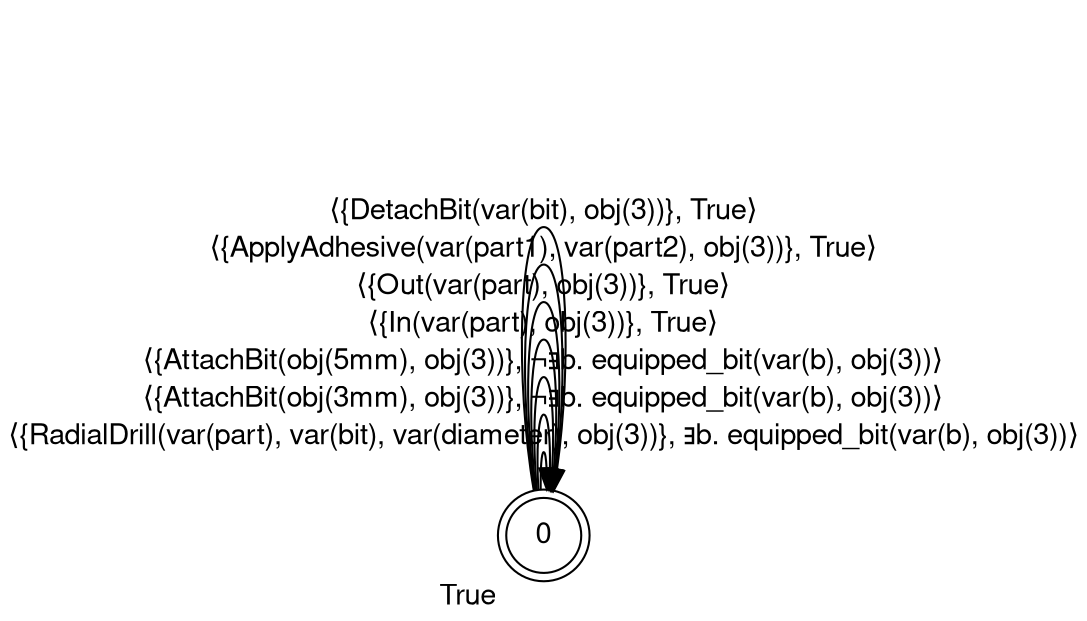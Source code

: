 digraph finite_state_machine {
	fontname="Helvetica Neue, Helvetica, Arial, sans - serif"
	node [fontname="Helvetica Neue, Helvetica, Arial, sans - serif"]
	edge [fontname="Helvetica Neue, Helvetica, Arial, sans - serif"]
	rankdir=LR;
	forcelabels=true;
	node [shape = doublecircle];
	<0>;
	"0" [xlabel=True]
	node [shape = circle];
	"0" -> "0" [label = <⟨{RadialDrill(var(part), var(bit), var(diameter), obj(3))}, ∃b. equipped_bit(var(b), obj(3))⟩>];
	"0" -> "0" [label = <⟨{AttachBit(obj(3mm), obj(3))}, ¬∃b. equipped_bit(var(b), obj(3))⟩>];
	"0" -> "0" [label = <⟨{AttachBit(obj(5mm), obj(3))}, ¬∃b. equipped_bit(var(b), obj(3))⟩>];
	"0" -> "0" [label = <⟨{In(var(part), obj(3))}, True⟩>];
	"0" -> "0" [label = <⟨{Out(var(part), obj(3))}, True⟩>];
	"0" -> "0" [label = <⟨{ApplyAdhesive(var(part1), var(part2), obj(3))}, True⟩>];
	"0" -> "0" [label = <⟨{DetachBit(var(bit), obj(3))}, True⟩>];
}